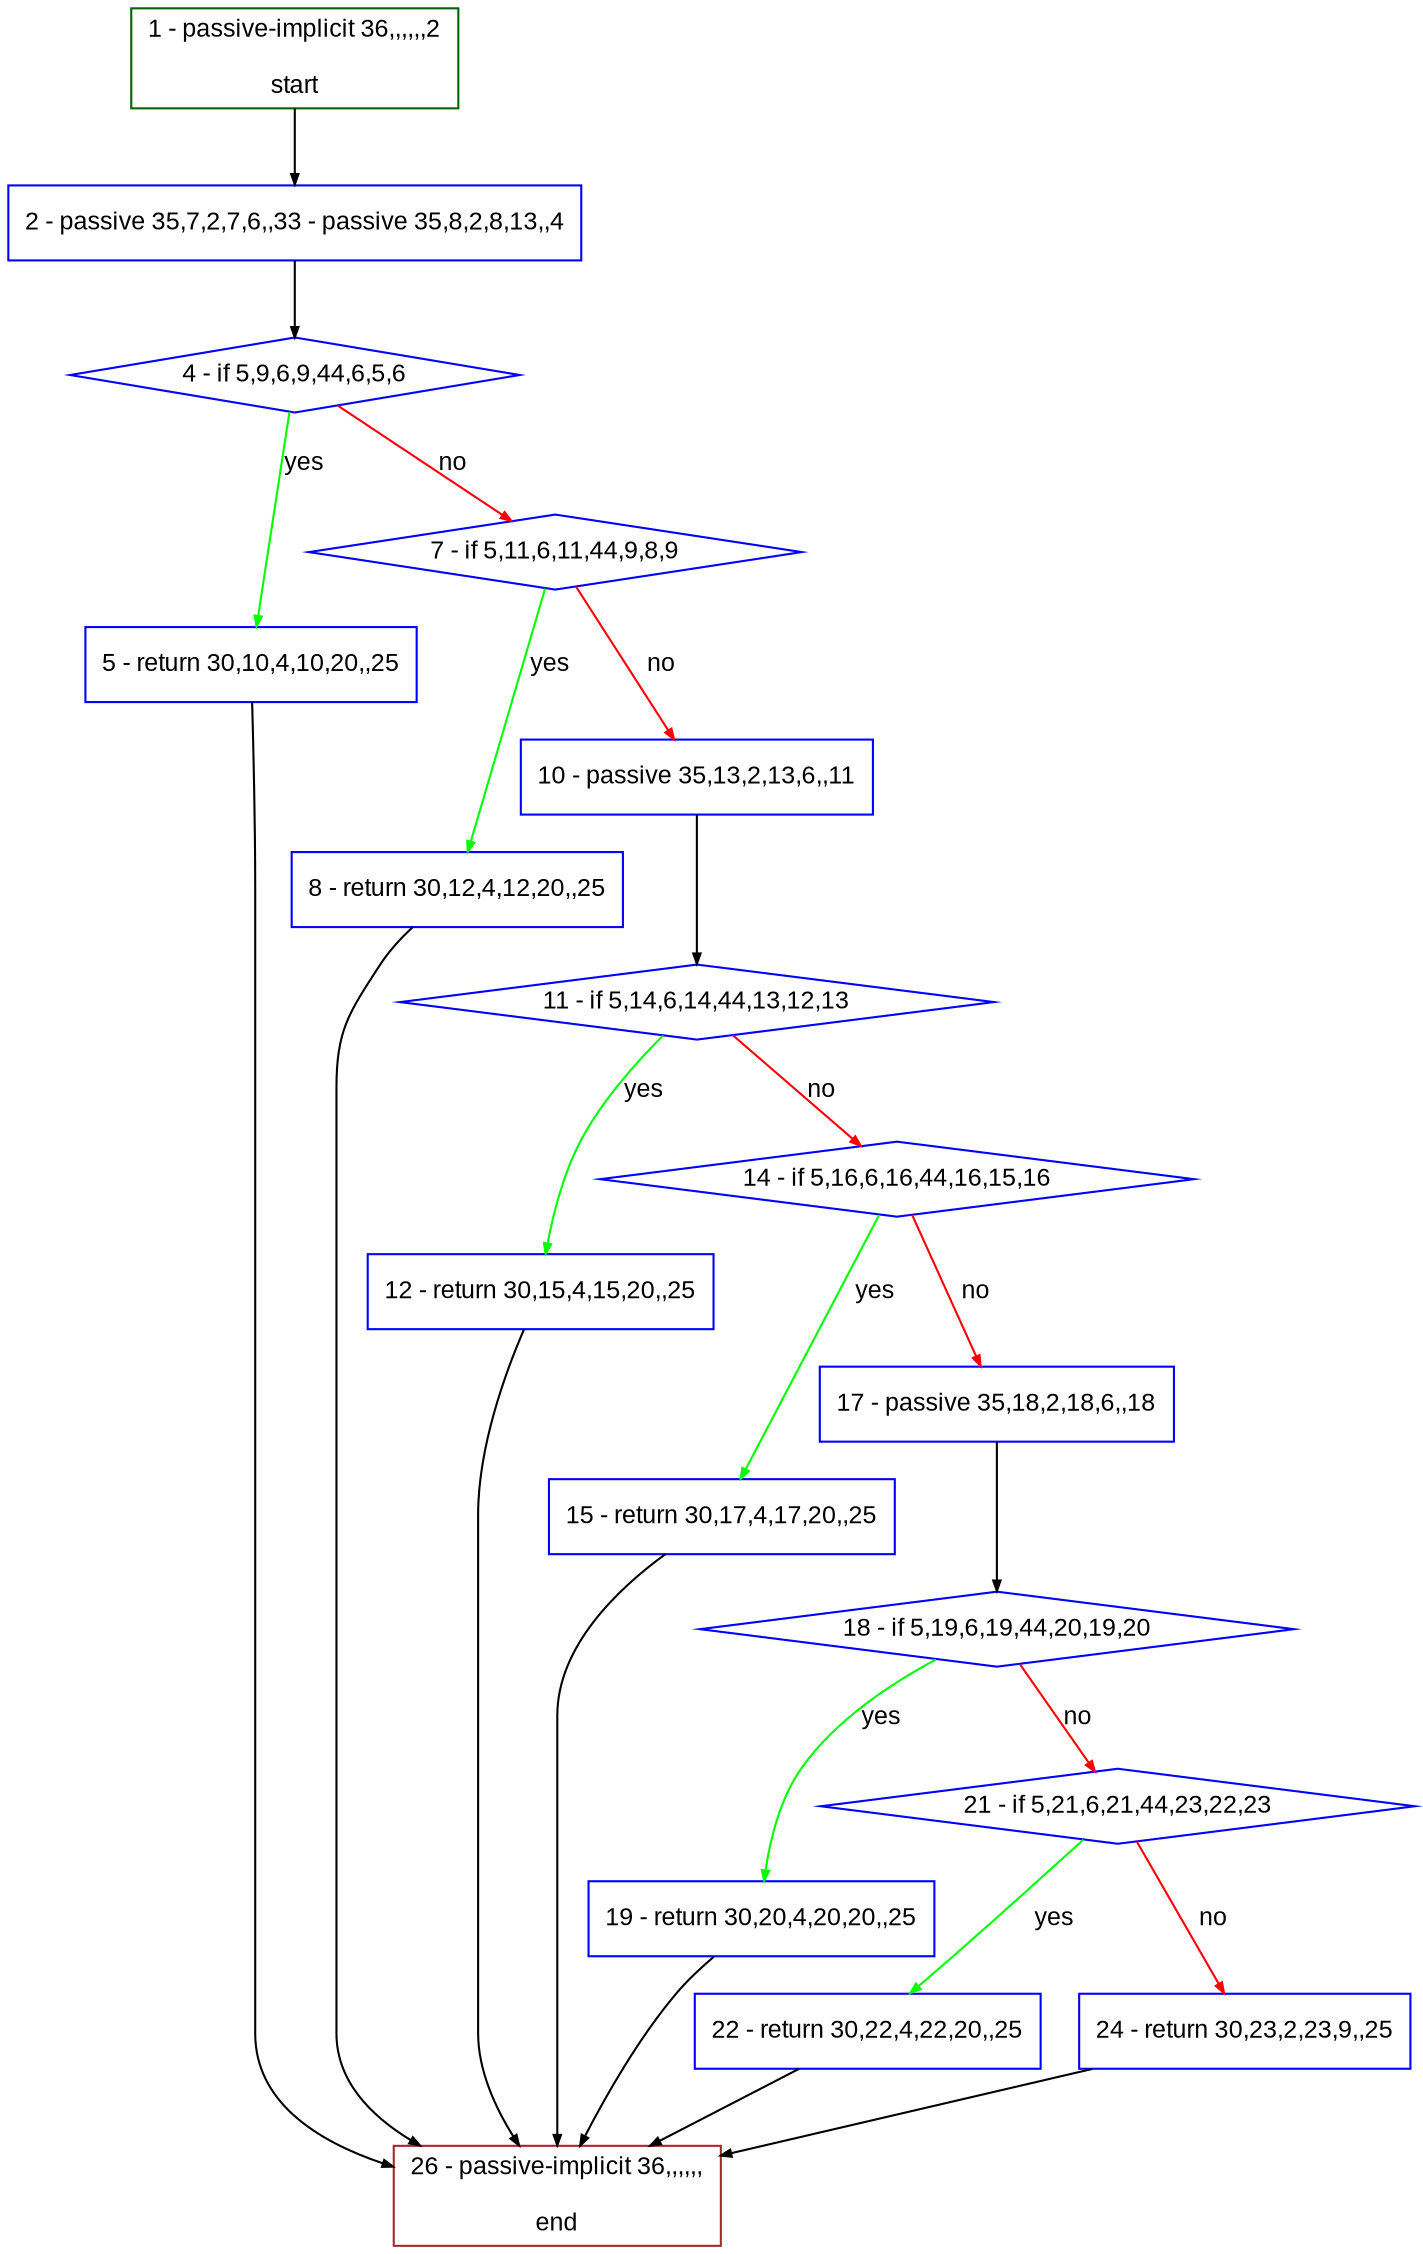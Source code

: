 digraph "" {
  graph [bgcolor="white", fillcolor="#FFFFCC", pack="true", packmode="clust", fontname="Arial", label="", fontsize="12", compound="true", style="rounded,filled"];
  node [node_initialized="no", fillcolor="white", fontname="Arial", label="", color="grey", fontsize="12", fixedsize="false", compound="true", shape="rectangle", style="filled"];
  edge [arrowtail="none", lhead="", fontcolor="black", fontname="Arial", label="", color="black", fontsize="12", arrowhead="normal", arrowsize="0.5", compound="true", ltail="", dir="forward"];
  __N1 [fillcolor="#ffffff", label="2 - passive 35,7,2,7,6,,33 - passive 35,8,2,8,13,,4", color="#0000ff", shape="box", style="filled"];
  __N2 [fillcolor="#ffffff", label="1 - passive-implicit 36,,,,,,2\n\nstart", color="#006400", shape="box", style="filled"];
  __N3 [fillcolor="#ffffff", label="4 - if 5,9,6,9,44,6,5,6", color="#0000ff", shape="diamond", style="filled"];
  __N4 [fillcolor="#ffffff", label="5 - return 30,10,4,10,20,,25", color="#0000ff", shape="box", style="filled"];
  __N5 [fillcolor="#ffffff", label="7 - if 5,11,6,11,44,9,8,9", color="#0000ff", shape="diamond", style="filled"];
  __N6 [fillcolor="#ffffff", label="26 - passive-implicit 36,,,,,,\n\nend", color="#a52a2a", shape="box", style="filled"];
  __N7 [fillcolor="#ffffff", label="8 - return 30,12,4,12,20,,25", color="#0000ff", shape="box", style="filled"];
  __N8 [fillcolor="#ffffff", label="10 - passive 35,13,2,13,6,,11", color="#0000ff", shape="box", style="filled"];
  __N9 [fillcolor="#ffffff", label="11 - if 5,14,6,14,44,13,12,13", color="#0000ff", shape="diamond", style="filled"];
  __N10 [fillcolor="#ffffff", label="12 - return 30,15,4,15,20,,25", color="#0000ff", shape="box", style="filled"];
  __N11 [fillcolor="#ffffff", label="14 - if 5,16,6,16,44,16,15,16", color="#0000ff", shape="diamond", style="filled"];
  __N12 [fillcolor="#ffffff", label="15 - return 30,17,4,17,20,,25", color="#0000ff", shape="box", style="filled"];
  __N13 [fillcolor="#ffffff", label="17 - passive 35,18,2,18,6,,18", color="#0000ff", shape="box", style="filled"];
  __N14 [fillcolor="#ffffff", label="18 - if 5,19,6,19,44,20,19,20", color="#0000ff", shape="diamond", style="filled"];
  __N15 [fillcolor="#ffffff", label="19 - return 30,20,4,20,20,,25", color="#0000ff", shape="box", style="filled"];
  __N16 [fillcolor="#ffffff", label="21 - if 5,21,6,21,44,23,22,23", color="#0000ff", shape="diamond", style="filled"];
  __N17 [fillcolor="#ffffff", label="22 - return 30,22,4,22,20,,25", color="#0000ff", shape="box", style="filled"];
  __N18 [fillcolor="#ffffff", label="24 - return 30,23,2,23,9,,25", color="#0000ff", shape="box", style="filled"];
  __N2 -> __N1 [arrowtail="none", color="#000000", label="", arrowhead="normal", dir="forward"];
  __N1 -> __N3 [arrowtail="none", color="#000000", label="", arrowhead="normal", dir="forward"];
  __N3 -> __N4 [arrowtail="none", color="#00ff00", label="yes", arrowhead="normal", dir="forward"];
  __N3 -> __N5 [arrowtail="none", color="#ff0000", label="no", arrowhead="normal", dir="forward"];
  __N4 -> __N6 [arrowtail="none", color="#000000", label="", arrowhead="normal", dir="forward"];
  __N5 -> __N7 [arrowtail="none", color="#00ff00", label="yes", arrowhead="normal", dir="forward"];
  __N5 -> __N8 [arrowtail="none", color="#ff0000", label="no", arrowhead="normal", dir="forward"];
  __N7 -> __N6 [arrowtail="none", color="#000000", label="", arrowhead="normal", dir="forward"];
  __N8 -> __N9 [arrowtail="none", color="#000000", label="", arrowhead="normal", dir="forward"];
  __N9 -> __N10 [arrowtail="none", color="#00ff00", label="yes", arrowhead="normal", dir="forward"];
  __N9 -> __N11 [arrowtail="none", color="#ff0000", label="no", arrowhead="normal", dir="forward"];
  __N10 -> __N6 [arrowtail="none", color="#000000", label="", arrowhead="normal", dir="forward"];
  __N11 -> __N12 [arrowtail="none", color="#00ff00", label="yes", arrowhead="normal", dir="forward"];
  __N11 -> __N13 [arrowtail="none", color="#ff0000", label="no", arrowhead="normal", dir="forward"];
  __N12 -> __N6 [arrowtail="none", color="#000000", label="", arrowhead="normal", dir="forward"];
  __N13 -> __N14 [arrowtail="none", color="#000000", label="", arrowhead="normal", dir="forward"];
  __N14 -> __N15 [arrowtail="none", color="#00ff00", label="yes", arrowhead="normal", dir="forward"];
  __N14 -> __N16 [arrowtail="none", color="#ff0000", label="no", arrowhead="normal", dir="forward"];
  __N15 -> __N6 [arrowtail="none", color="#000000", label="", arrowhead="normal", dir="forward"];
  __N16 -> __N17 [arrowtail="none", color="#00ff00", label="yes", arrowhead="normal", dir="forward"];
  __N16 -> __N18 [arrowtail="none", color="#ff0000", label="no", arrowhead="normal", dir="forward"];
  __N17 -> __N6 [arrowtail="none", color="#000000", label="", arrowhead="normal", dir="forward"];
  __N18 -> __N6 [arrowtail="none", color="#000000", label="", arrowhead="normal", dir="forward"];
}
